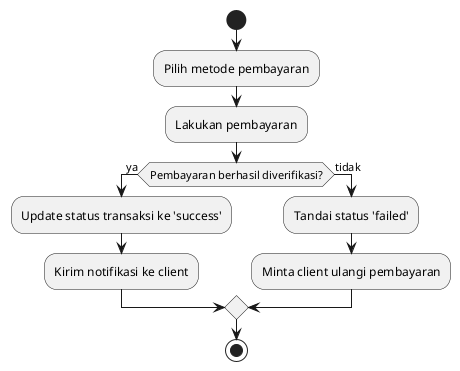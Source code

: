 @startuml
start
:Pilih metode pembayaran;
:Lakukan pembayaran;
if (Pembayaran berhasil diverifikasi?) then (ya)
  :Update status transaksi ke 'success';
  :Kirim notifikasi ke client;
else (tidak)
  :Tandai status 'failed';
  :Minta client ulangi pembayaran;
endif
stop
@enduml
